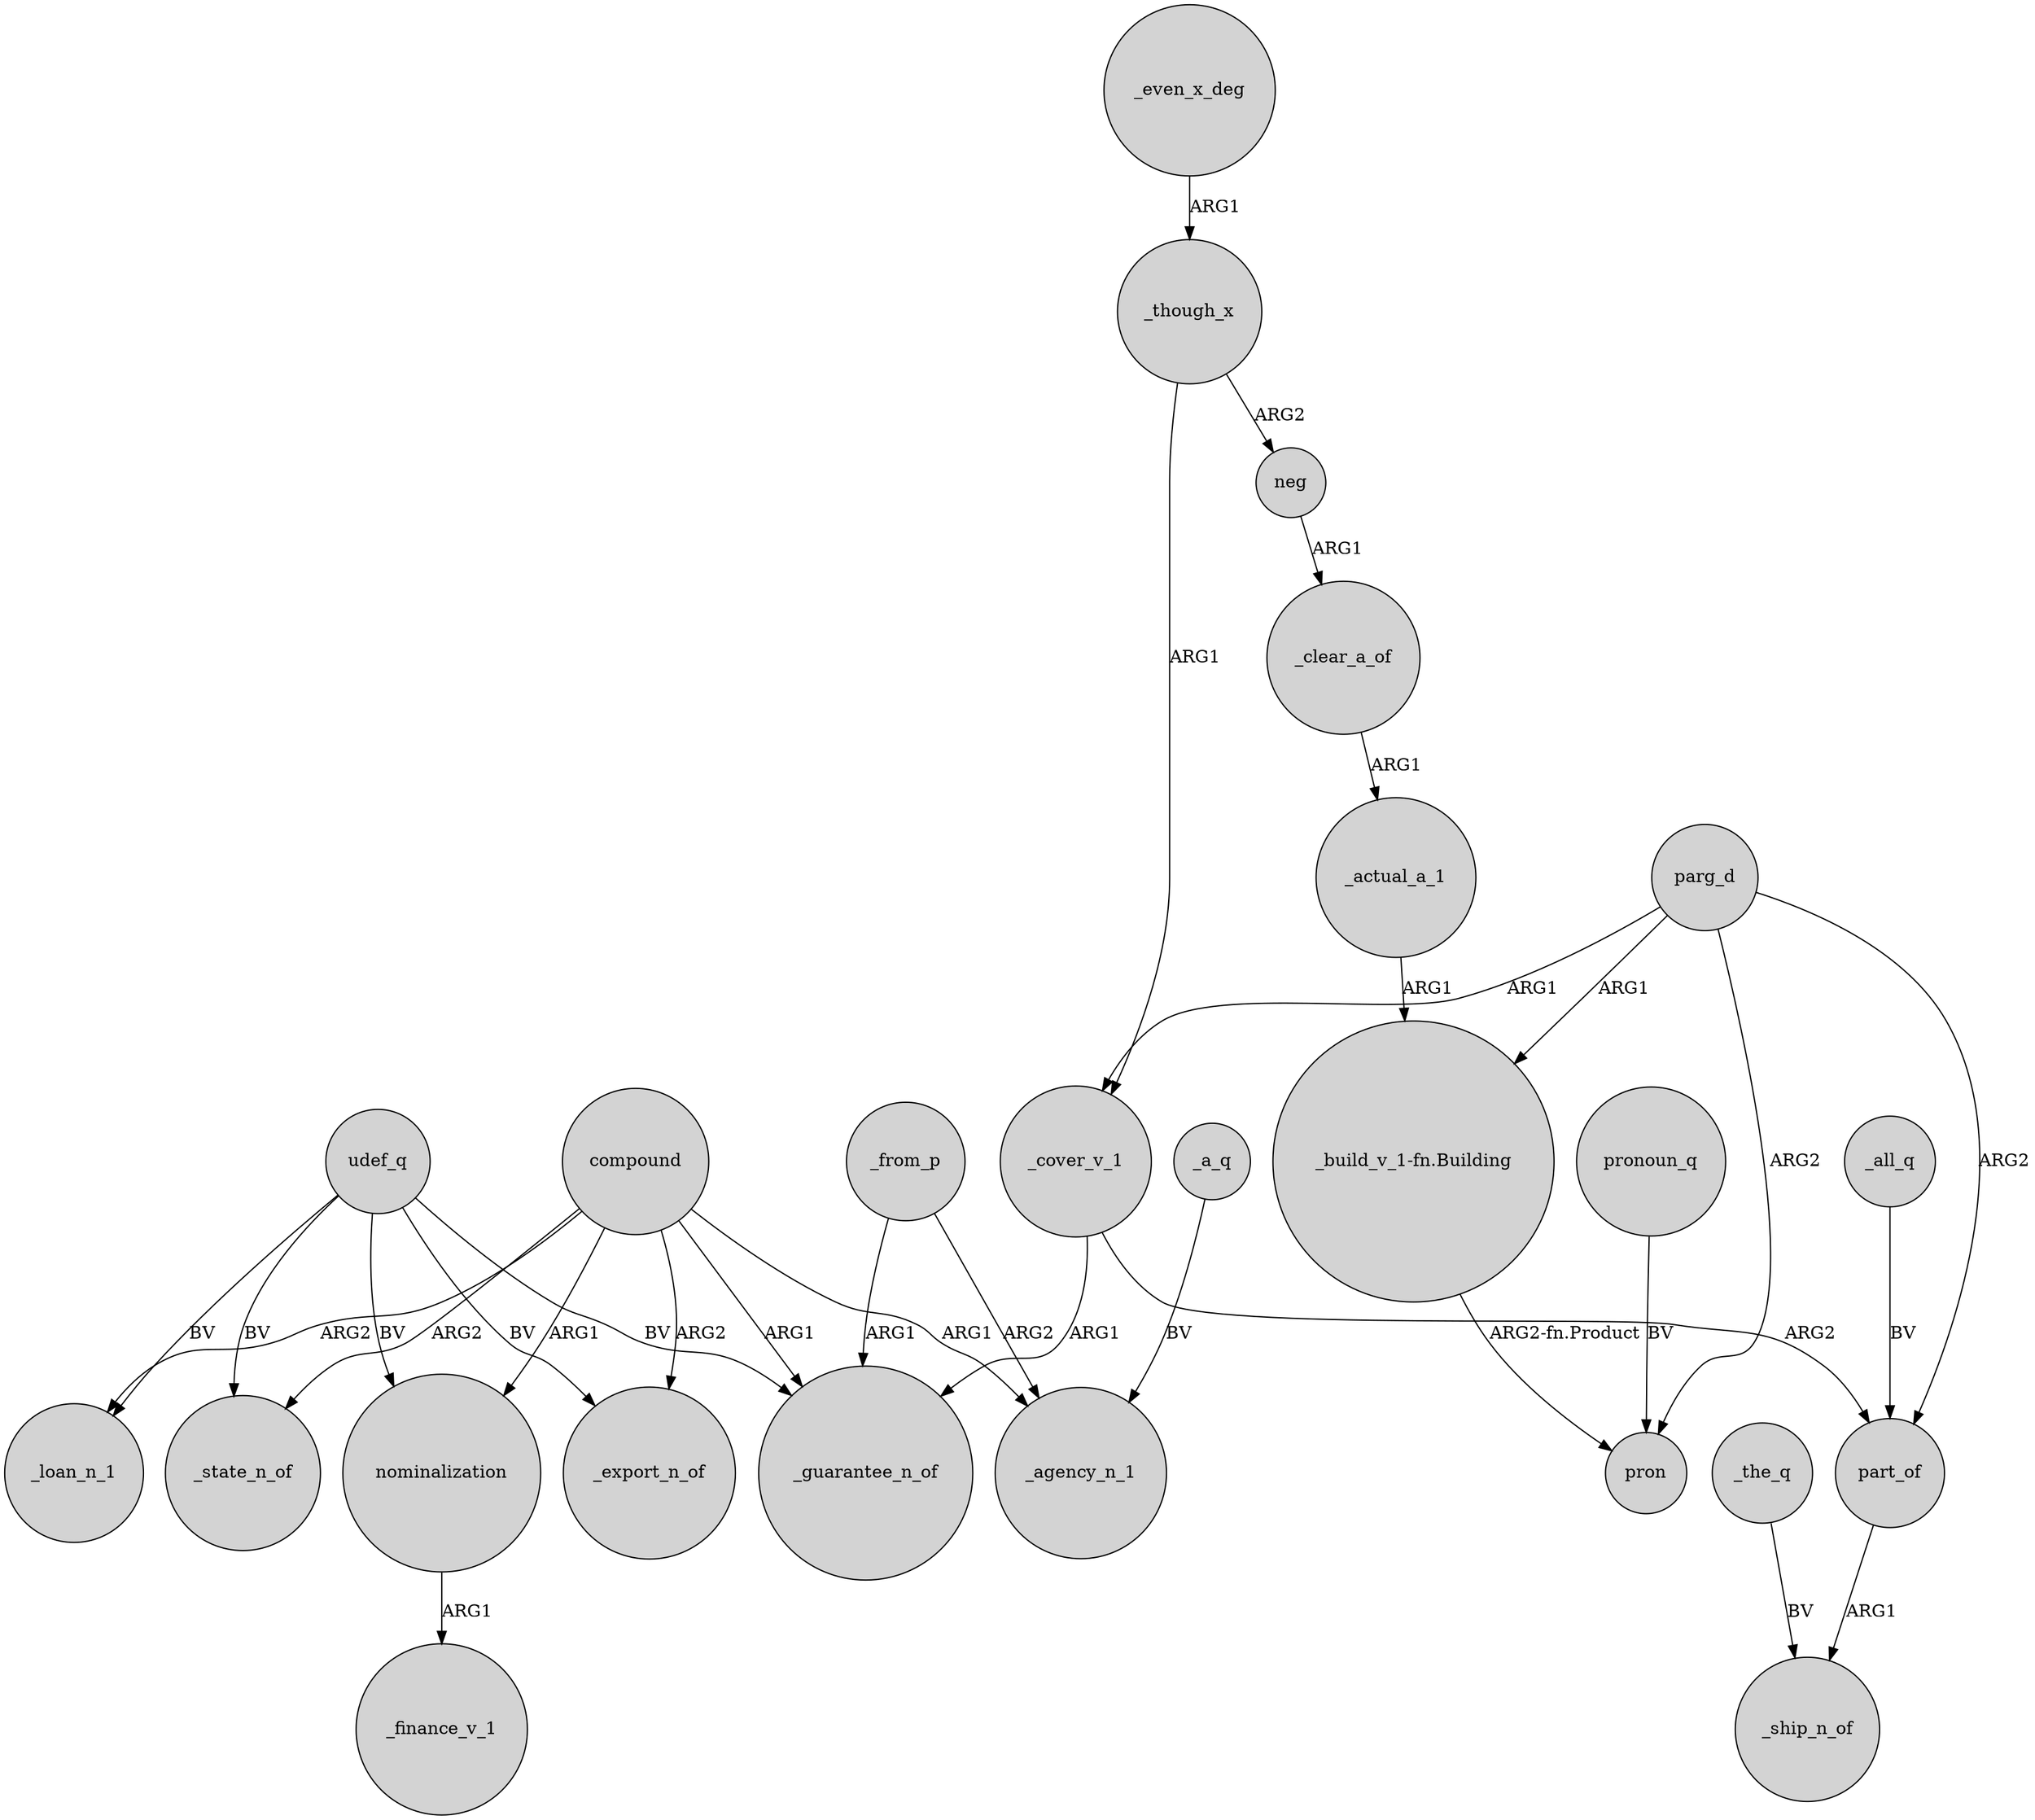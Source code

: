 digraph {
	node [shape=circle style=filled]
	compound -> _export_n_of [label=ARG2]
	compound -> _agency_n_1 [label=ARG1]
	_all_q -> part_of [label=BV]
	"_build_v_1-fn.Building" -> pron [label="ARG2-fn.Product"]
	udef_q -> _state_n_of [label=BV]
	_though_x -> neg [label=ARG2]
	_even_x_deg -> _though_x [label=ARG1]
	udef_q -> _guarantee_n_of [label=BV]
	compound -> _state_n_of [label=ARG2]
	nominalization -> _finance_v_1 [label=ARG1]
	_actual_a_1 -> "_build_v_1-fn.Building" [label=ARG1]
	neg -> _clear_a_of [label=ARG1]
	compound -> _loan_n_1 [label=ARG2]
	parg_d -> pron [label=ARG2]
	pronoun_q -> pron [label=BV]
	parg_d -> "_build_v_1-fn.Building" [label=ARG1]
	part_of -> _ship_n_of [label=ARG1]
	udef_q -> nominalization [label=BV]
	_cover_v_1 -> part_of [label=ARG2]
	_the_q -> _ship_n_of [label=BV]
	_from_p -> _guarantee_n_of [label=ARG1]
	_a_q -> _agency_n_1 [label=BV]
	_from_p -> _agency_n_1 [label=ARG2]
	udef_q -> _export_n_of [label=BV]
	parg_d -> part_of [label=ARG2]
	compound -> _guarantee_n_of [label=ARG1]
	_though_x -> _cover_v_1 [label=ARG1]
	_cover_v_1 -> _guarantee_n_of [label=ARG1]
	compound -> nominalization [label=ARG1]
	_clear_a_of -> _actual_a_1 [label=ARG1]
	udef_q -> _loan_n_1 [label=BV]
	parg_d -> _cover_v_1 [label=ARG1]
}
